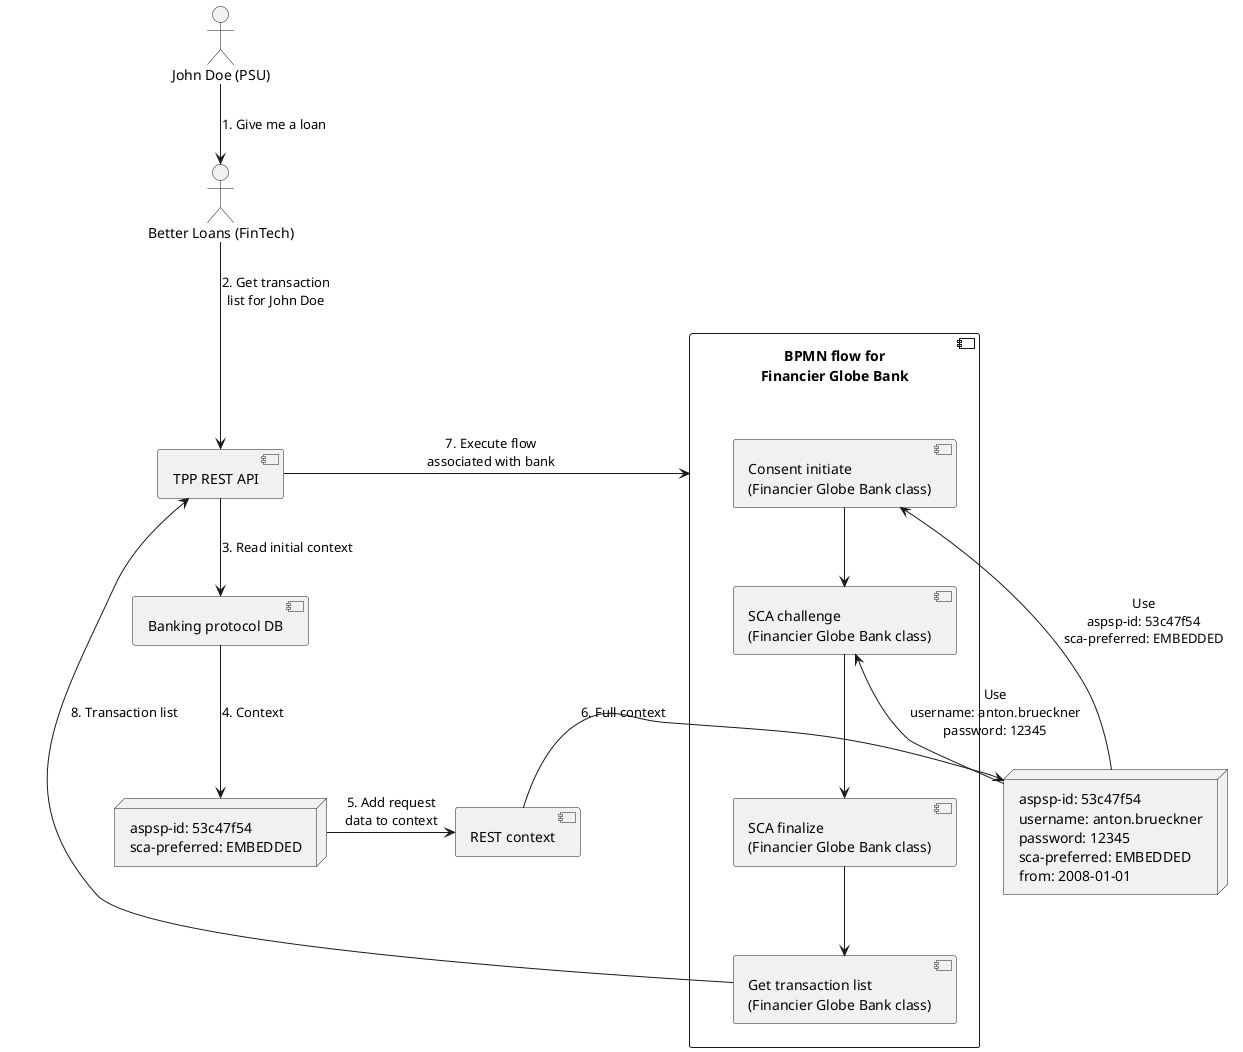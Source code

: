 @startuml

actor "Better Loans (FinTech)" as FinTech
actor "John Doe (PSU)" as PSU

component "TPP REST API" as api
component "REST context" as restContext

component "Banking protocol DB" as db

node initialContext  [
    aspsp-id: 53c47f54
    sca-preferred: EMBEDDED
]

node requestContext [
    aspsp-id: 53c47f54
    username: anton.brueckner
    password: 12345
    sca-preferred: EMBEDDED
    from: 2008-01-01
]

component "BPMN flow for\nFinancier Globe Bank" as bpmn {
    component "Consent initiate\n(Financier Globe Bank class)" as initiate
    component "SCA challenge\n(Financier Globe Bank class)" as challenge
    component "SCA finalize\n(Financier Globe Bank class)" as finalize
    component "Get transaction list\n(Financier Globe Bank class)" as txList

    initiate -down-> challenge
    challenge -down-> finalize
    finalize -down-> txList
}

PSU -down-> FinTech : 1. Give me a loan
FinTech -down-> api : 2. Get transaction\nlist for John Doe
api -down-> db : 3. Read initial context
db -down-> initialContext : 4. Context
initialContext -right-> restContext : 5. Add request\ndata to context
restContext -right-> requestContext : 6. Full context
api -down-> bpmn : 7. Execute flow\nassociated with bank
initiate <-- requestContext : Use\naspsp-id: 53c47f54\nsca-preferred: EMBEDDED
challenge <-- requestContext : Use\nusername: anton.brueckner\npassword: 12345
txList --> api : 8. Transaction list
@enduml
